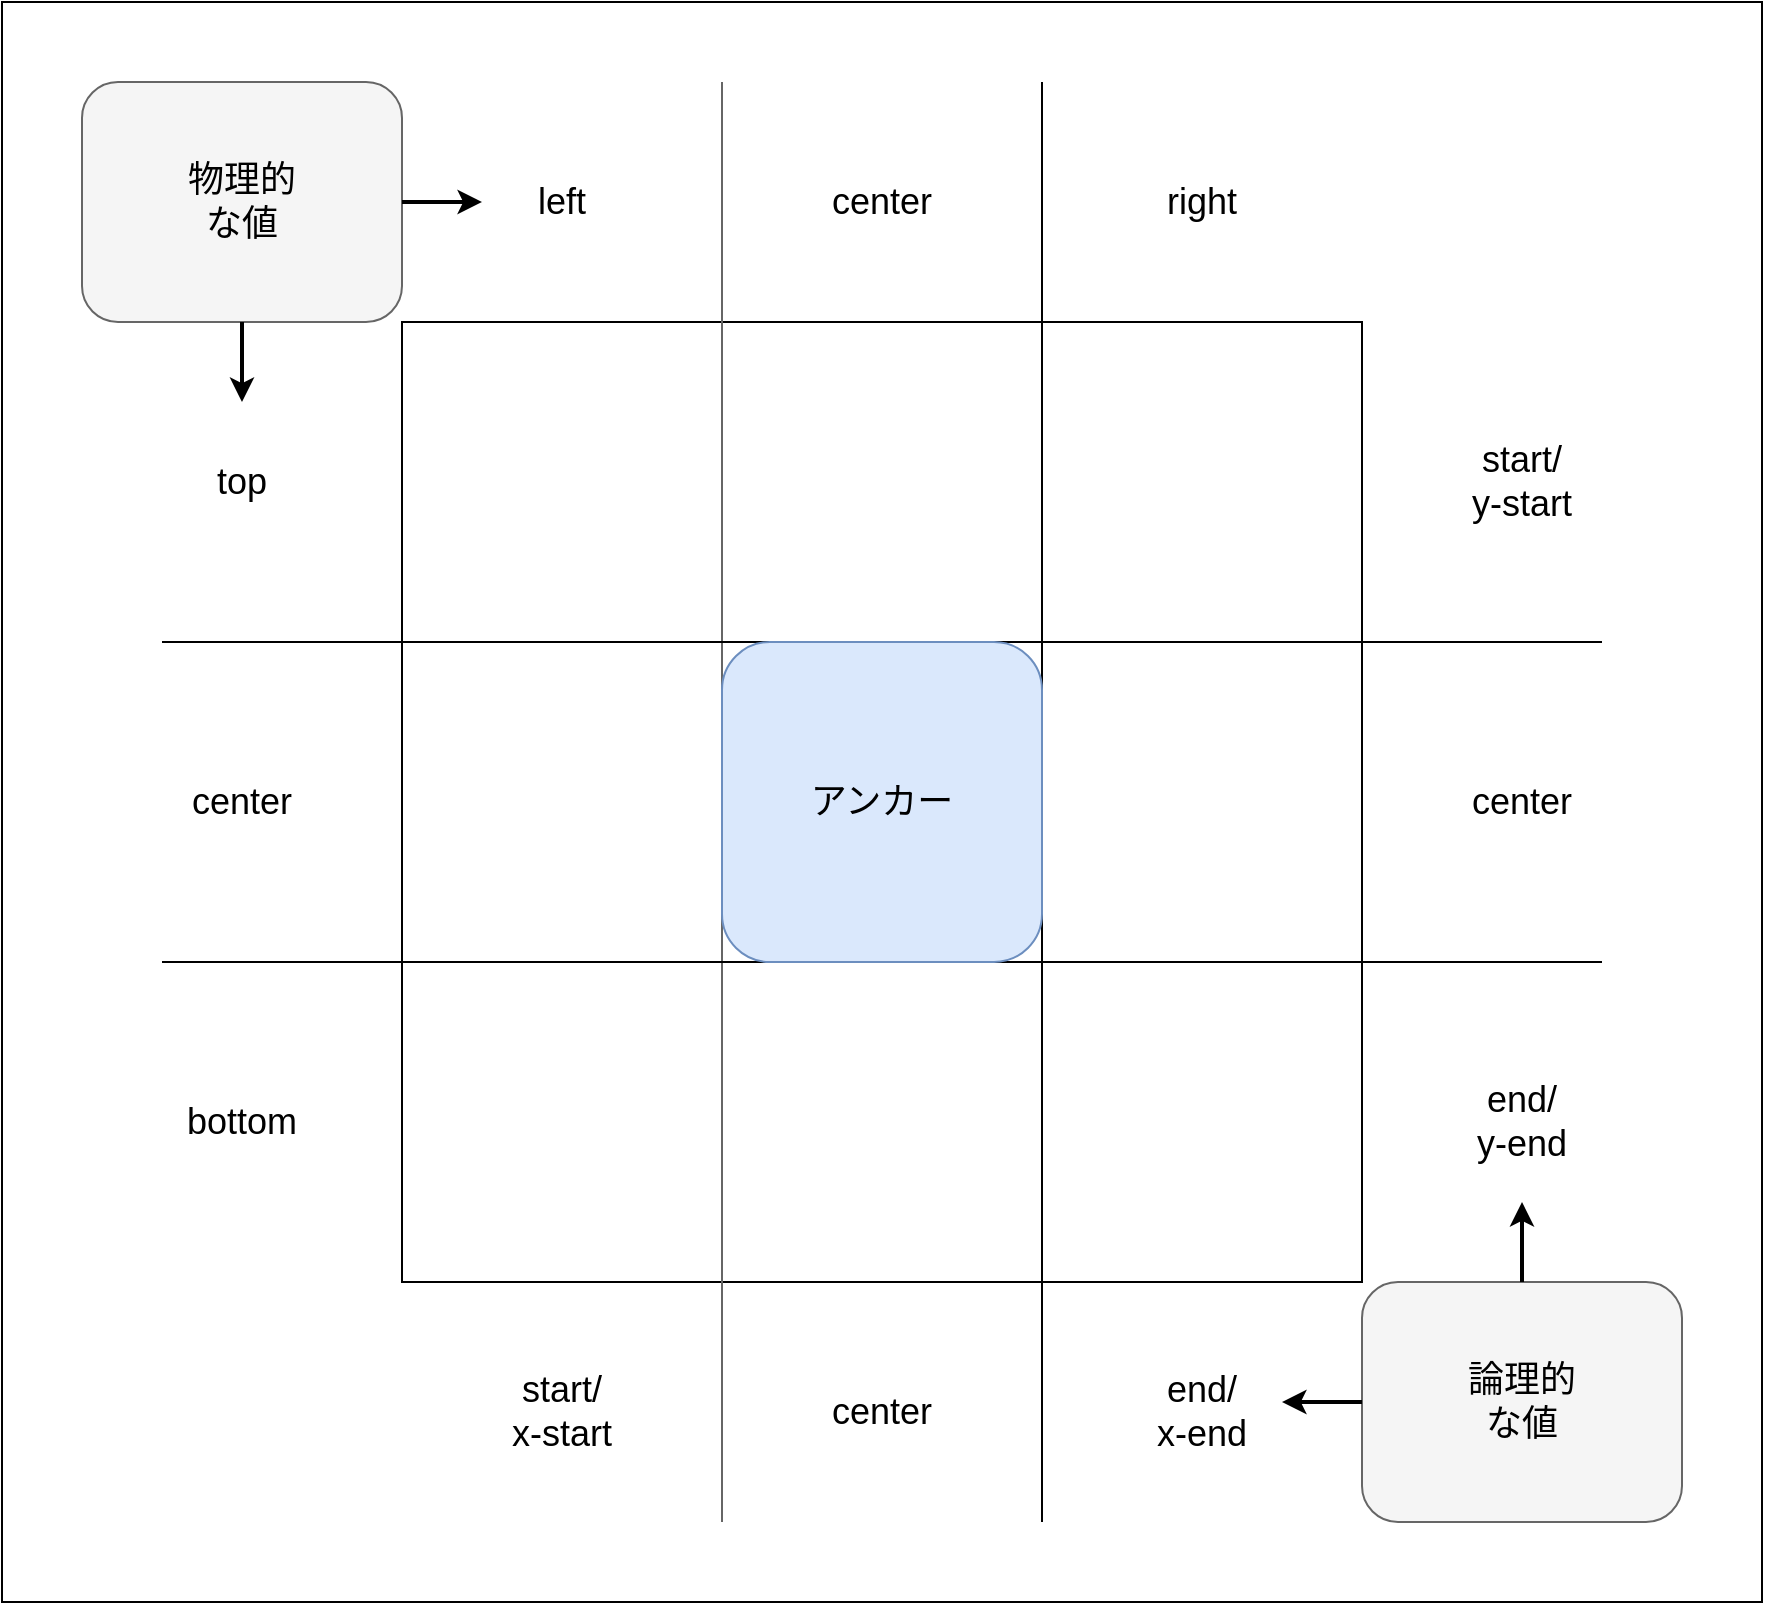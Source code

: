 <mxfile version="28.1.2">
  <diagram name="Page-1" id="UW3OLV6GaEz2t2Hav6oM">
    <mxGraphModel dx="1540" dy="899" grid="1" gridSize="10" guides="1" tooltips="1" connect="1" arrows="1" fold="1" page="1" pageScale="1" pageWidth="3300" pageHeight="4681" math="0" shadow="0">
      <root>
        <mxCell id="0" />
        <mxCell id="1" parent="0" />
        <mxCell id="tWXApw5cy0hb7qnAGB8U-29" value="" style="rounded=0;whiteSpace=wrap;html=1;" parent="1" vertex="1">
          <mxGeometry x="200" y="160" width="880" height="800" as="geometry" />
        </mxCell>
        <mxCell id="tWXApw5cy0hb7qnAGB8U-1" value="" style="whiteSpace=wrap;html=1;aspect=fixed;" parent="1" vertex="1">
          <mxGeometry x="400" y="320" width="480" height="480" as="geometry" />
        </mxCell>
        <mxCell id="tWXApw5cy0hb7qnAGB8U-2" value="" style="endArrow=none;html=1;rounded=0;fillColor=#f5f5f5;strokeColor=#666666;" parent="1" edge="1">
          <mxGeometry width="50" height="50" relative="1" as="geometry">
            <mxPoint x="560" y="920" as="sourcePoint" />
            <mxPoint x="560" y="200" as="targetPoint" />
          </mxGeometry>
        </mxCell>
        <mxCell id="tWXApw5cy0hb7qnAGB8U-3" value="" style="endArrow=none;html=1;rounded=0;" parent="1" edge="1">
          <mxGeometry width="50" height="50" relative="1" as="geometry">
            <mxPoint x="720" y="920" as="sourcePoint" />
            <mxPoint x="720" y="200" as="targetPoint" />
          </mxGeometry>
        </mxCell>
        <mxCell id="tWXApw5cy0hb7qnAGB8U-4" value="" style="endArrow=none;html=1;rounded=0;" parent="1" edge="1">
          <mxGeometry width="50" height="50" relative="1" as="geometry">
            <mxPoint x="280" y="480" as="sourcePoint" />
            <mxPoint x="1000" y="480" as="targetPoint" />
          </mxGeometry>
        </mxCell>
        <mxCell id="tWXApw5cy0hb7qnAGB8U-5" value="" style="endArrow=none;html=1;rounded=0;" parent="1" edge="1">
          <mxGeometry width="50" height="50" relative="1" as="geometry">
            <mxPoint x="280" y="640" as="sourcePoint" />
            <mxPoint x="1000" y="640" as="targetPoint" />
          </mxGeometry>
        </mxCell>
        <mxCell id="tWXApw5cy0hb7qnAGB8U-6" value="" style="rounded=1;whiteSpace=wrap;html=1;fillColor=#dae8fc;strokeColor=#6c8ebf;" parent="1" vertex="1">
          <mxGeometry x="560" y="480" width="160" height="160" as="geometry" />
        </mxCell>
        <mxCell id="tWXApw5cy0hb7qnAGB8U-7" value="&lt;font style=&quot;font-size: 18px;&quot;&gt;アンカー&lt;/font&gt;" style="text;html=1;strokeColor=none;fillColor=none;align=center;verticalAlign=middle;whiteSpace=wrap;rounded=0;" parent="1" vertex="1">
          <mxGeometry x="600" y="545" width="80" height="30" as="geometry" />
        </mxCell>
        <mxCell id="tWXApw5cy0hb7qnAGB8U-8" value="&lt;div&gt;&lt;font style=&quot;font-size: 18px;&quot;&gt;start/&lt;/font&gt;&lt;/div&gt;&lt;div&gt;&lt;font style=&quot;font-size: 18px;&quot;&gt;y-start&lt;br&gt;&lt;/font&gt;&lt;/div&gt;" style="text;html=1;strokeColor=none;fillColor=none;align=center;verticalAlign=middle;whiteSpace=wrap;rounded=0;" parent="1" vertex="1">
          <mxGeometry x="930" y="385" width="60" height="30" as="geometry" />
        </mxCell>
        <mxCell id="tWXApw5cy0hb7qnAGB8U-9" value="center" style="text;html=1;strokeColor=none;fillColor=none;align=center;verticalAlign=middle;whiteSpace=wrap;rounded=0;fontSize=18;" parent="1" vertex="1">
          <mxGeometry x="930" y="545" width="60" height="30" as="geometry" />
        </mxCell>
        <mxCell id="tWXApw5cy0hb7qnAGB8U-10" value="&lt;div&gt;end/&lt;/div&gt;&lt;div&gt;y-end&lt;br&gt;&lt;/div&gt;" style="text;html=1;strokeColor=none;fillColor=none;align=center;verticalAlign=middle;whiteSpace=wrap;rounded=0;fontSize=18;" parent="1" vertex="1">
          <mxGeometry x="930" y="705" width="60" height="30" as="geometry" />
        </mxCell>
        <mxCell id="tWXApw5cy0hb7qnAGB8U-11" value="&lt;div&gt;&lt;font style=&quot;font-size: 18px;&quot;&gt;start/&lt;/font&gt;&lt;/div&gt;&lt;div&gt;&lt;font style=&quot;font-size: 18px;&quot;&gt;x-start&lt;/font&gt;&lt;/div&gt;" style="text;html=1;strokeColor=none;fillColor=none;align=center;verticalAlign=middle;whiteSpace=wrap;rounded=0;" parent="1" vertex="1">
          <mxGeometry x="450" y="855" width="60" height="20" as="geometry" />
        </mxCell>
        <mxCell id="tWXApw5cy0hb7qnAGB8U-12" value="&lt;font style=&quot;font-size: 18px;&quot;&gt;center&lt;/font&gt;" style="text;html=1;strokeColor=none;fillColor=none;align=center;verticalAlign=middle;whiteSpace=wrap;rounded=0;" parent="1" vertex="1">
          <mxGeometry x="610" y="855" width="60" height="20" as="geometry" />
        </mxCell>
        <mxCell id="tWXApw5cy0hb7qnAGB8U-13" value="&lt;div&gt;&lt;font style=&quot;font-size: 18px;&quot;&gt;end/&lt;/font&gt;&lt;/div&gt;&lt;div&gt;&lt;font style=&quot;font-size: 18px;&quot;&gt;x-end&lt;br&gt;&lt;/font&gt;&lt;/div&gt;" style="text;html=1;strokeColor=none;fillColor=none;align=center;verticalAlign=middle;whiteSpace=wrap;rounded=0;" parent="1" vertex="1">
          <mxGeometry x="770" y="855" width="60" height="20" as="geometry" />
        </mxCell>
        <mxCell id="tWXApw5cy0hb7qnAGB8U-14" value="&lt;font style=&quot;font-size: 18px;&quot;&gt;top&lt;/font&gt;" style="text;html=1;strokeColor=none;fillColor=none;align=center;verticalAlign=middle;whiteSpace=wrap;rounded=0;" parent="1" vertex="1">
          <mxGeometry x="290" y="385" width="60" height="30" as="geometry" />
        </mxCell>
        <mxCell id="tWXApw5cy0hb7qnAGB8U-15" value="center" style="text;html=1;strokeColor=none;fillColor=none;align=center;verticalAlign=middle;whiteSpace=wrap;rounded=0;fontSize=18;" parent="1" vertex="1">
          <mxGeometry x="290" y="545" width="60" height="30" as="geometry" />
        </mxCell>
        <mxCell id="tWXApw5cy0hb7qnAGB8U-16" value="bottom" style="text;html=1;strokeColor=none;fillColor=none;align=center;verticalAlign=middle;whiteSpace=wrap;rounded=0;fontSize=18;" parent="1" vertex="1">
          <mxGeometry x="290" y="705" width="60" height="30" as="geometry" />
        </mxCell>
        <mxCell id="tWXApw5cy0hb7qnAGB8U-17" value="&lt;font style=&quot;font-size: 18px;&quot;&gt;left&lt;/font&gt;" style="text;html=1;strokeColor=none;fillColor=none;align=center;verticalAlign=middle;whiteSpace=wrap;rounded=0;" parent="1" vertex="1">
          <mxGeometry x="450" y="250" width="60" height="20" as="geometry" />
        </mxCell>
        <mxCell id="tWXApw5cy0hb7qnAGB8U-18" value="&lt;font style=&quot;font-size: 18px;&quot;&gt;center&lt;/font&gt;" style="text;html=1;strokeColor=none;fillColor=none;align=center;verticalAlign=middle;whiteSpace=wrap;rounded=0;" parent="1" vertex="1">
          <mxGeometry x="610" y="250" width="60" height="20" as="geometry" />
        </mxCell>
        <mxCell id="tWXApw5cy0hb7qnAGB8U-19" value="&lt;font style=&quot;font-size: 18px;&quot;&gt;right&lt;/font&gt;" style="text;html=1;strokeColor=none;fillColor=none;align=center;verticalAlign=middle;whiteSpace=wrap;rounded=0;" parent="1" vertex="1">
          <mxGeometry x="770" y="250" width="60" height="20" as="geometry" />
        </mxCell>
        <mxCell id="tWXApw5cy0hb7qnAGB8U-20" value="" style="rounded=1;whiteSpace=wrap;html=1;fillColor=#f5f5f5;strokeColor=#666666;fontColor=#333333;" parent="1" vertex="1">
          <mxGeometry x="240" y="200" width="160" height="120" as="geometry" />
        </mxCell>
        <mxCell id="tWXApw5cy0hb7qnAGB8U-21" value="&lt;font style=&quot;font-size: 18px;&quot;&gt;物理的な値&lt;br&gt;&lt;/font&gt;" style="text;html=1;strokeColor=none;fillColor=none;align=center;verticalAlign=middle;whiteSpace=wrap;rounded=0;" parent="1" vertex="1">
          <mxGeometry x="290" y="245" width="60" height="30" as="geometry" />
        </mxCell>
        <mxCell id="tWXApw5cy0hb7qnAGB8U-22" value="" style="endArrow=classic;html=1;rounded=0;exitX=0.5;exitY=1;exitDx=0;exitDy=0;strokeWidth=2;" parent="1" source="tWXApw5cy0hb7qnAGB8U-20" edge="1">
          <mxGeometry width="50" height="50" relative="1" as="geometry">
            <mxPoint x="570" y="350" as="sourcePoint" />
            <mxPoint x="320" y="360" as="targetPoint" />
          </mxGeometry>
        </mxCell>
        <mxCell id="tWXApw5cy0hb7qnAGB8U-23" value="" style="endArrow=classic;html=1;rounded=0;exitX=1;exitY=0.5;exitDx=0;exitDy=0;strokeWidth=2;" parent="1" source="tWXApw5cy0hb7qnAGB8U-20" edge="1">
          <mxGeometry width="50" height="50" relative="1" as="geometry">
            <mxPoint x="330" y="330" as="sourcePoint" />
            <mxPoint x="440" y="260" as="targetPoint" />
          </mxGeometry>
        </mxCell>
        <mxCell id="tWXApw5cy0hb7qnAGB8U-24" value="" style="rounded=1;whiteSpace=wrap;html=1;fillColor=#f5f5f5;strokeColor=#666666;fontColor=#333333;" parent="1" vertex="1">
          <mxGeometry x="880" y="800" width="160" height="120" as="geometry" />
        </mxCell>
        <mxCell id="tWXApw5cy0hb7qnAGB8U-25" value="&lt;div&gt;&lt;span style=&quot;font-size: 18px;&quot;&gt;論理的&lt;br&gt;な値&lt;/span&gt;&lt;/div&gt;" style="text;html=1;strokeColor=none;fillColor=none;align=center;verticalAlign=middle;whiteSpace=wrap;rounded=0;" parent="1" vertex="1">
          <mxGeometry x="920" y="845" width="80" height="30" as="geometry" />
        </mxCell>
        <mxCell id="tWXApw5cy0hb7qnAGB8U-26" value="" style="endArrow=classic;html=1;rounded=0;exitX=0;exitY=0.5;exitDx=0;exitDy=0;strokeWidth=2;" parent="1" source="tWXApw5cy0hb7qnAGB8U-24" edge="1">
          <mxGeometry width="50" height="50" relative="1" as="geometry">
            <mxPoint x="570" y="830" as="sourcePoint" />
            <mxPoint x="840" y="860" as="targetPoint" />
          </mxGeometry>
        </mxCell>
        <mxCell id="tWXApw5cy0hb7qnAGB8U-27" value="" style="endArrow=classic;html=1;rounded=0;exitX=0.5;exitY=0;exitDx=0;exitDy=0;strokeWidth=2;" parent="1" source="tWXApw5cy0hb7qnAGB8U-24" edge="1">
          <mxGeometry width="50" height="50" relative="1" as="geometry">
            <mxPoint x="890" y="870" as="sourcePoint" />
            <mxPoint x="960" y="760" as="targetPoint" />
          </mxGeometry>
        </mxCell>
      </root>
    </mxGraphModel>
  </diagram>
</mxfile>
